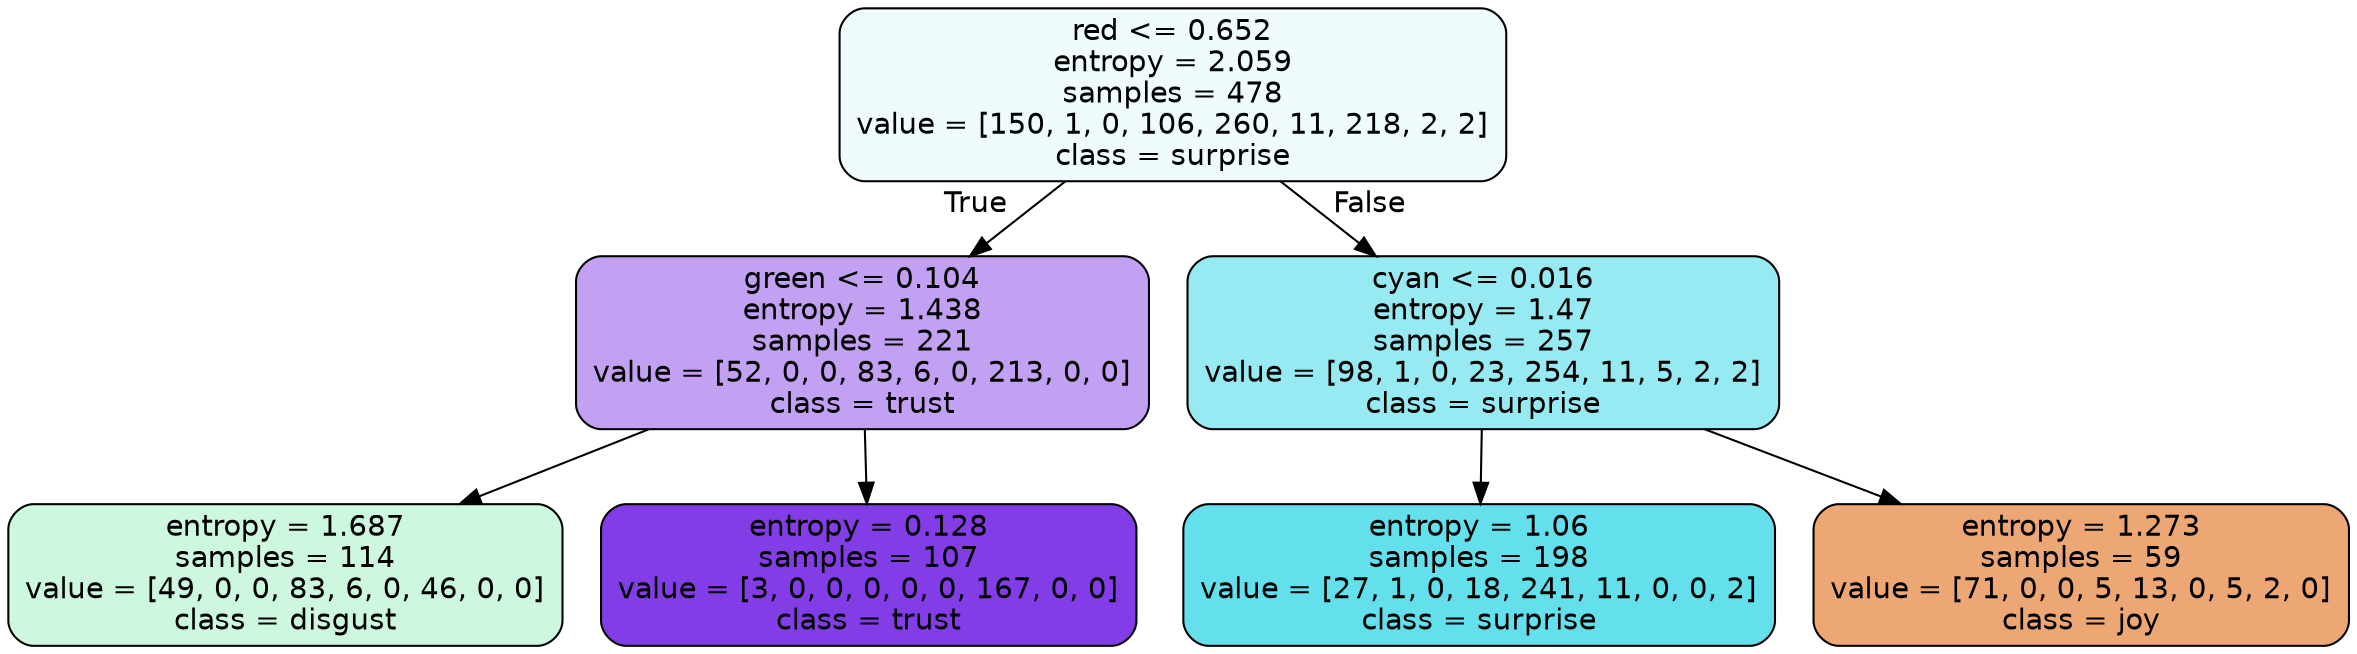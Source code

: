 digraph Tree {
node [shape=box, style="filled, rounded", color="black", fontname=helvetica] ;
edge [fontname=helvetica] ;
0 [label="red <= 0.652\nentropy = 2.059\nsamples = 478\nvalue = [150, 1, 0, 106, 260, 11, 218, 2, 2]\nclass = surprise", fillcolor="#39d7e514"] ;
1 [label="green <= 0.104\nentropy = 1.438\nsamples = 221\nvalue = [52, 0, 0, 83, 6, 0, 213, 0, 0]\nclass = trust", fillcolor="#8139e57a"] ;
0 -> 1 [labeldistance=2.5, labelangle=45, headlabel="True"] ;
2 [label="entropy = 1.687\nsamples = 114\nvalue = [49, 0, 0, 83, 6, 0, 46, 0, 0]\nclass = disgust", fillcolor="#39e58140"] ;
1 -> 2 ;
3 [label="entropy = 0.128\nsamples = 107\nvalue = [3, 0, 0, 0, 0, 0, 167, 0, 0]\nclass = trust", fillcolor="#8139e5fa"] ;
1 -> 3 ;
4 [label="cyan <= 0.016\nentropy = 1.47\nsamples = 257\nvalue = [98, 1, 0, 23, 254, 11, 5, 2, 2]\nclass = surprise", fillcolor="#39d7e585"] ;
0 -> 4 [labeldistance=2.5, labelangle=-45, headlabel="False"] ;
5 [label="entropy = 1.06\nsamples = 198\nvalue = [27, 1, 0, 18, 241, 11, 0, 0, 2]\nclass = surprise", fillcolor="#39d7e5c8"] ;
4 -> 5 ;
6 [label="entropy = 1.273\nsamples = 59\nvalue = [71, 0, 0, 5, 13, 0, 5, 2, 0]\nclass = joy", fillcolor="#e58139b2"] ;
4 -> 6 ;
}